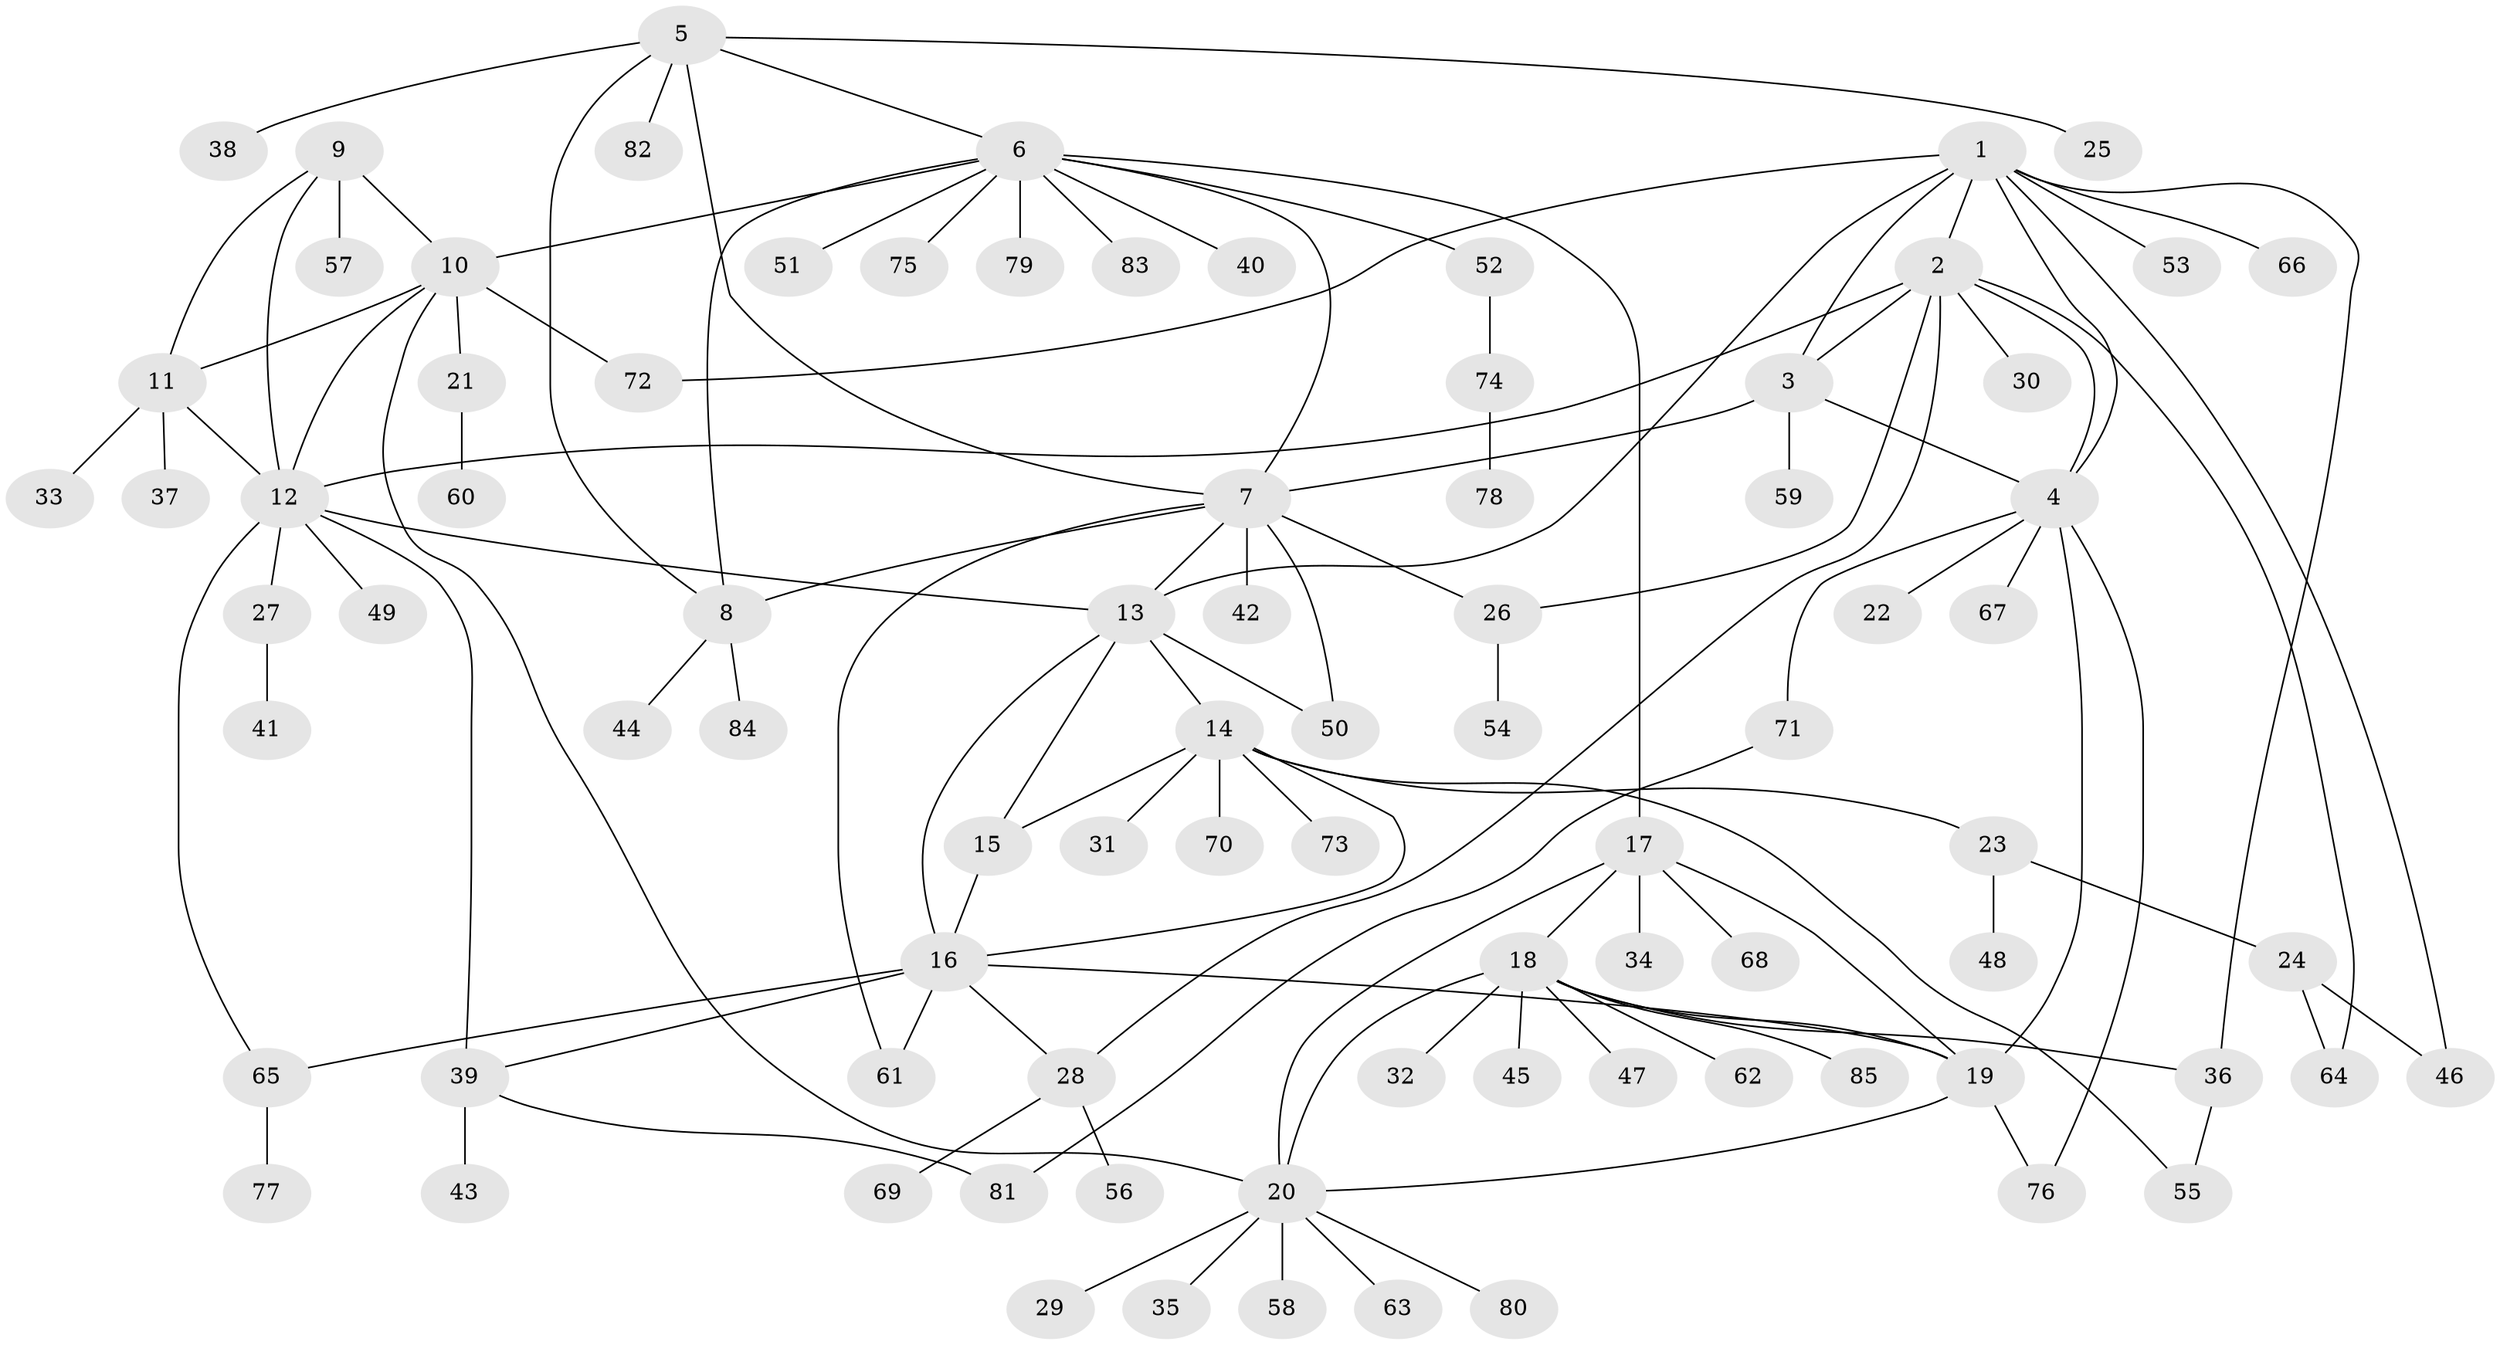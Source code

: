 // coarse degree distribution, {8: 0.11475409836065574, 4: 0.03278688524590164, 6: 0.01639344262295082, 12: 0.01639344262295082, 2: 0.13114754098360656, 7: 0.03278688524590164, 5: 0.04918032786885246, 1: 0.5409836065573771, 3: 0.06557377049180328}
// Generated by graph-tools (version 1.1) at 2025/42/03/06/25 10:42:13]
// undirected, 85 vertices, 118 edges
graph export_dot {
graph [start="1"]
  node [color=gray90,style=filled];
  1;
  2;
  3;
  4;
  5;
  6;
  7;
  8;
  9;
  10;
  11;
  12;
  13;
  14;
  15;
  16;
  17;
  18;
  19;
  20;
  21;
  22;
  23;
  24;
  25;
  26;
  27;
  28;
  29;
  30;
  31;
  32;
  33;
  34;
  35;
  36;
  37;
  38;
  39;
  40;
  41;
  42;
  43;
  44;
  45;
  46;
  47;
  48;
  49;
  50;
  51;
  52;
  53;
  54;
  55;
  56;
  57;
  58;
  59;
  60;
  61;
  62;
  63;
  64;
  65;
  66;
  67;
  68;
  69;
  70;
  71;
  72;
  73;
  74;
  75;
  76;
  77;
  78;
  79;
  80;
  81;
  82;
  83;
  84;
  85;
  1 -- 2;
  1 -- 3;
  1 -- 4;
  1 -- 13;
  1 -- 36;
  1 -- 46;
  1 -- 53;
  1 -- 66;
  1 -- 72;
  2 -- 3;
  2 -- 4;
  2 -- 12;
  2 -- 26;
  2 -- 28;
  2 -- 30;
  2 -- 64;
  3 -- 4;
  3 -- 7;
  3 -- 59;
  4 -- 19;
  4 -- 22;
  4 -- 67;
  4 -- 71;
  4 -- 76;
  5 -- 6;
  5 -- 7;
  5 -- 8;
  5 -- 25;
  5 -- 38;
  5 -- 82;
  6 -- 7;
  6 -- 8;
  6 -- 10;
  6 -- 17;
  6 -- 40;
  6 -- 51;
  6 -- 52;
  6 -- 75;
  6 -- 79;
  6 -- 83;
  7 -- 8;
  7 -- 13;
  7 -- 26;
  7 -- 42;
  7 -- 50;
  7 -- 61;
  8 -- 44;
  8 -- 84;
  9 -- 10;
  9 -- 11;
  9 -- 12;
  9 -- 57;
  10 -- 11;
  10 -- 12;
  10 -- 20;
  10 -- 21;
  10 -- 72;
  11 -- 12;
  11 -- 33;
  11 -- 37;
  12 -- 13;
  12 -- 27;
  12 -- 39;
  12 -- 49;
  12 -- 65;
  13 -- 14;
  13 -- 15;
  13 -- 16;
  13 -- 50;
  14 -- 15;
  14 -- 16;
  14 -- 23;
  14 -- 31;
  14 -- 55;
  14 -- 70;
  14 -- 73;
  15 -- 16;
  16 -- 19;
  16 -- 28;
  16 -- 39;
  16 -- 61;
  16 -- 65;
  17 -- 18;
  17 -- 19;
  17 -- 20;
  17 -- 34;
  17 -- 68;
  18 -- 19;
  18 -- 20;
  18 -- 32;
  18 -- 36;
  18 -- 45;
  18 -- 47;
  18 -- 62;
  18 -- 85;
  19 -- 20;
  19 -- 76;
  20 -- 29;
  20 -- 35;
  20 -- 58;
  20 -- 63;
  20 -- 80;
  21 -- 60;
  23 -- 24;
  23 -- 48;
  24 -- 46;
  24 -- 64;
  26 -- 54;
  27 -- 41;
  28 -- 56;
  28 -- 69;
  36 -- 55;
  39 -- 43;
  39 -- 81;
  52 -- 74;
  65 -- 77;
  71 -- 81;
  74 -- 78;
}

